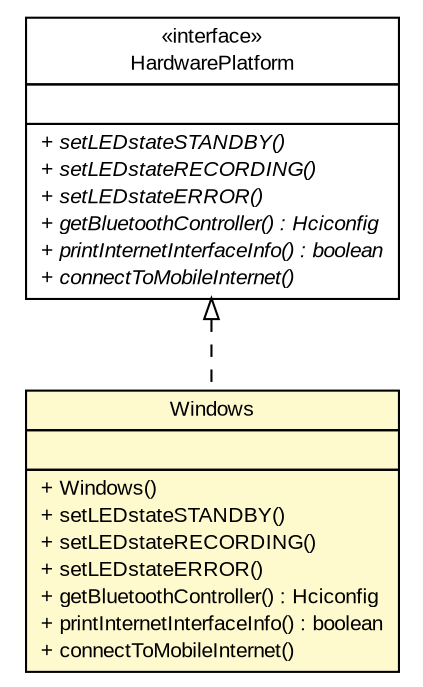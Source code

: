 #!/usr/local/bin/dot
#
# Class diagram 
# Generated by UMLGraph version R5_6 (http://www.umlgraph.org/)
#

digraph G {
	edge [fontname="arial",fontsize=10,labelfontname="arial",labelfontsize=10];
	node [fontname="arial",fontsize=10,shape=plaintext];
	nodesep=0.25;
	ranksep=0.5;
	// de.fhg.fit.biomos.sensorplatform.system.Windows
	c2413 [label=<<table title="de.fhg.fit.biomos.sensorplatform.system.Windows" border="0" cellborder="1" cellspacing="0" cellpadding="2" port="p" bgcolor="lemonChiffon" href="./Windows.html">
		<tr><td><table border="0" cellspacing="0" cellpadding="1">
<tr><td align="center" balign="center"> Windows </td></tr>
		</table></td></tr>
		<tr><td><table border="0" cellspacing="0" cellpadding="1">
<tr><td align="left" balign="left">  </td></tr>
		</table></td></tr>
		<tr><td><table border="0" cellspacing="0" cellpadding="1">
<tr><td align="left" balign="left"> + Windows() </td></tr>
<tr><td align="left" balign="left"> + setLEDstateSTANDBY() </td></tr>
<tr><td align="left" balign="left"> + setLEDstateRECORDING() </td></tr>
<tr><td align="left" balign="left"> + setLEDstateERROR() </td></tr>
<tr><td align="left" balign="left"> + getBluetoothController() : Hciconfig </td></tr>
<tr><td align="left" balign="left"> + printInternetInterfaceInfo() : boolean </td></tr>
<tr><td align="left" balign="left"> + connectToMobileInternet() </td></tr>
		</table></td></tr>
		</table>>, URL="./Windows.html", fontname="arial", fontcolor="black", fontsize=10.0];
	// de.fhg.fit.biomos.sensorplatform.system.HardwarePlatform
	c2415 [label=<<table title="de.fhg.fit.biomos.sensorplatform.system.HardwarePlatform" border="0" cellborder="1" cellspacing="0" cellpadding="2" port="p" href="./HardwarePlatform.html">
		<tr><td><table border="0" cellspacing="0" cellpadding="1">
<tr><td align="center" balign="center"> &#171;interface&#187; </td></tr>
<tr><td align="center" balign="center"> HardwarePlatform </td></tr>
		</table></td></tr>
		<tr><td><table border="0" cellspacing="0" cellpadding="1">
<tr><td align="left" balign="left">  </td></tr>
		</table></td></tr>
		<tr><td><table border="0" cellspacing="0" cellpadding="1">
<tr><td align="left" balign="left"><font face="arial italic" point-size="10.0"> + setLEDstateSTANDBY() </font></td></tr>
<tr><td align="left" balign="left"><font face="arial italic" point-size="10.0"> + setLEDstateRECORDING() </font></td></tr>
<tr><td align="left" balign="left"><font face="arial italic" point-size="10.0"> + setLEDstateERROR() </font></td></tr>
<tr><td align="left" balign="left"><font face="arial italic" point-size="10.0"> + getBluetoothController() : Hciconfig </font></td></tr>
<tr><td align="left" balign="left"><font face="arial italic" point-size="10.0"> + printInternetInterfaceInfo() : boolean </font></td></tr>
<tr><td align="left" balign="left"><font face="arial italic" point-size="10.0"> + connectToMobileInternet() </font></td></tr>
		</table></td></tr>
		</table>>, URL="./HardwarePlatform.html", fontname="arial", fontcolor="black", fontsize=10.0];
	//de.fhg.fit.biomos.sensorplatform.system.Windows implements de.fhg.fit.biomos.sensorplatform.system.HardwarePlatform
	c2415:p -> c2413:p [dir=back,arrowtail=empty,style=dashed];
}


